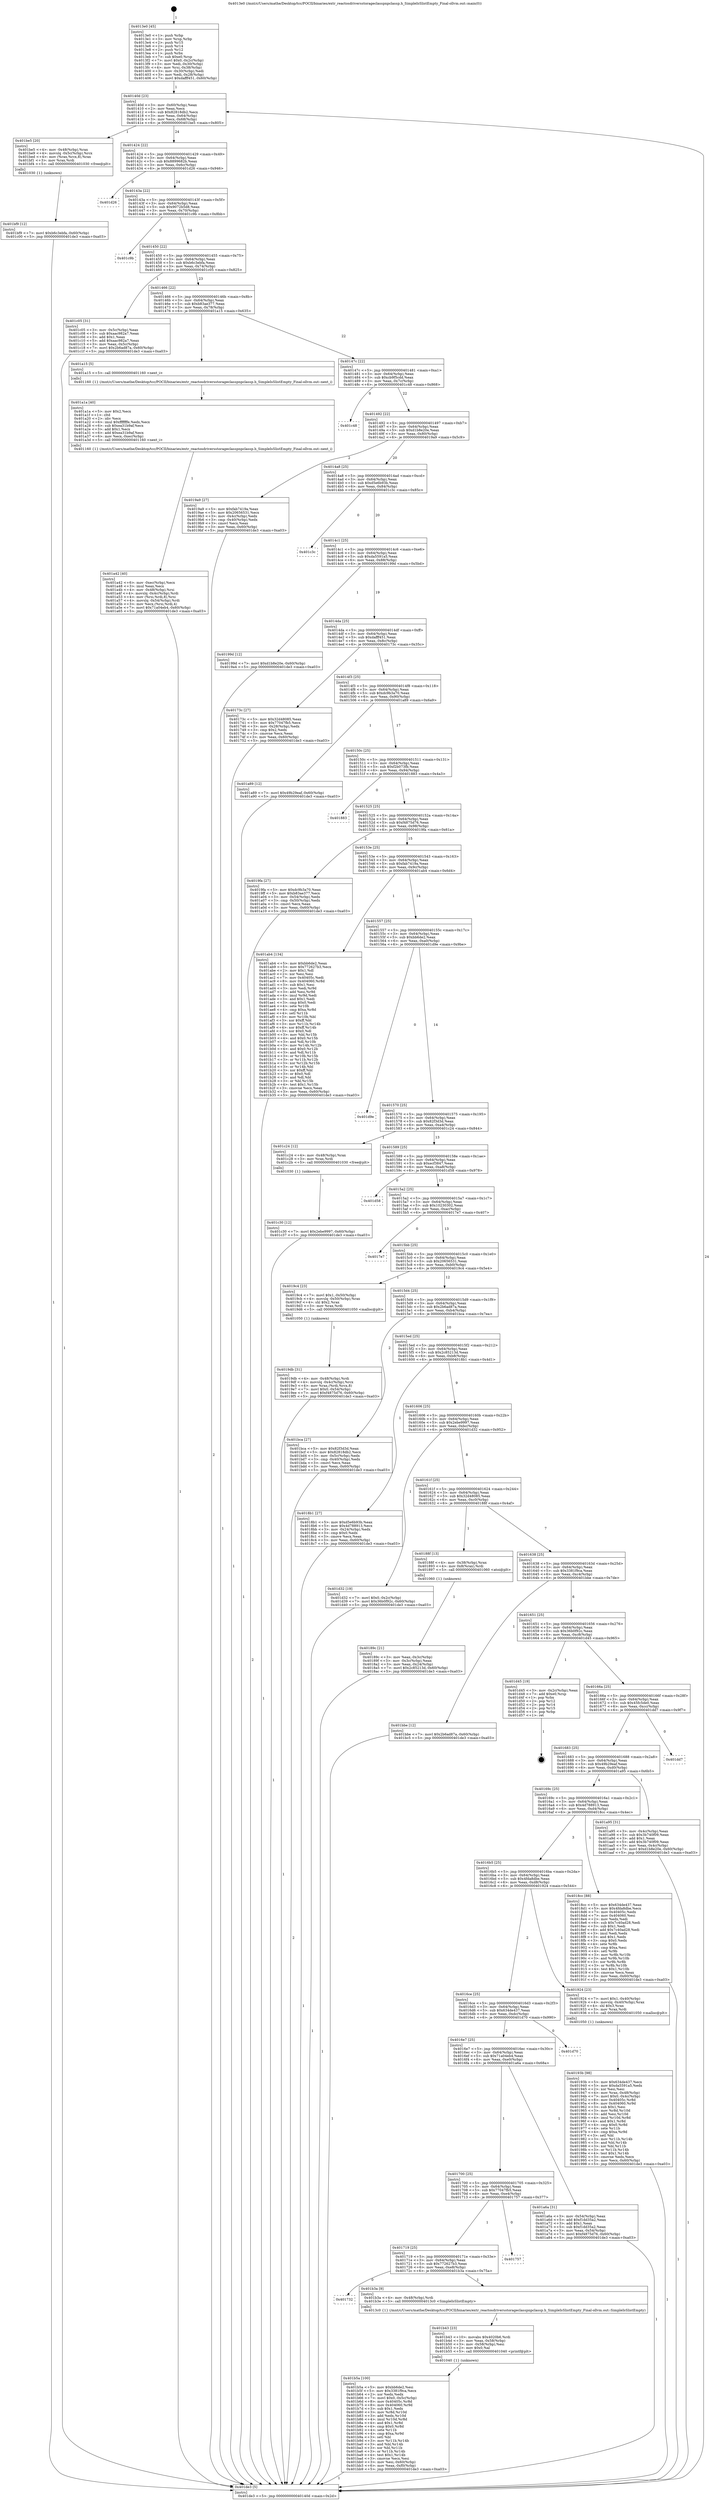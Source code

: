 digraph "0x4013e0" {
  label = "0x4013e0 (/mnt/c/Users/mathe/Desktop/tcc/POCII/binaries/extr_reactosdriversstorageclasspnpclassp.h_SimpleIsSlistEmpty_Final-ollvm.out::main(0))"
  labelloc = "t"
  node[shape=record]

  Entry [label="",width=0.3,height=0.3,shape=circle,fillcolor=black,style=filled]
  "0x40140d" [label="{
     0x40140d [23]\l
     | [instrs]\l
     &nbsp;&nbsp;0x40140d \<+3\>: mov -0x60(%rbp),%eax\l
     &nbsp;&nbsp;0x401410 \<+2\>: mov %eax,%ecx\l
     &nbsp;&nbsp;0x401412 \<+6\>: sub $0x82818db2,%ecx\l
     &nbsp;&nbsp;0x401418 \<+3\>: mov %eax,-0x64(%rbp)\l
     &nbsp;&nbsp;0x40141b \<+3\>: mov %ecx,-0x68(%rbp)\l
     &nbsp;&nbsp;0x40141e \<+6\>: je 0000000000401be5 \<main+0x805\>\l
  }"]
  "0x401be5" [label="{
     0x401be5 [20]\l
     | [instrs]\l
     &nbsp;&nbsp;0x401be5 \<+4\>: mov -0x48(%rbp),%rax\l
     &nbsp;&nbsp;0x401be9 \<+4\>: movslq -0x5c(%rbp),%rcx\l
     &nbsp;&nbsp;0x401bed \<+4\>: mov (%rax,%rcx,8),%rax\l
     &nbsp;&nbsp;0x401bf1 \<+3\>: mov %rax,%rdi\l
     &nbsp;&nbsp;0x401bf4 \<+5\>: call 0000000000401030 \<free@plt\>\l
     | [calls]\l
     &nbsp;&nbsp;0x401030 \{1\} (unknown)\l
  }"]
  "0x401424" [label="{
     0x401424 [22]\l
     | [instrs]\l
     &nbsp;&nbsp;0x401424 \<+5\>: jmp 0000000000401429 \<main+0x49\>\l
     &nbsp;&nbsp;0x401429 \<+3\>: mov -0x64(%rbp),%eax\l
     &nbsp;&nbsp;0x40142c \<+5\>: sub $0x8899682b,%eax\l
     &nbsp;&nbsp;0x401431 \<+3\>: mov %eax,-0x6c(%rbp)\l
     &nbsp;&nbsp;0x401434 \<+6\>: je 0000000000401d26 \<main+0x946\>\l
  }"]
  Exit [label="",width=0.3,height=0.3,shape=circle,fillcolor=black,style=filled,peripheries=2]
  "0x401d26" [label="{
     0x401d26\l
  }", style=dashed]
  "0x40143a" [label="{
     0x40143a [22]\l
     | [instrs]\l
     &nbsp;&nbsp;0x40143a \<+5\>: jmp 000000000040143f \<main+0x5f\>\l
     &nbsp;&nbsp;0x40143f \<+3\>: mov -0x64(%rbp),%eax\l
     &nbsp;&nbsp;0x401442 \<+5\>: sub $0x9072b5d8,%eax\l
     &nbsp;&nbsp;0x401447 \<+3\>: mov %eax,-0x70(%rbp)\l
     &nbsp;&nbsp;0x40144a \<+6\>: je 0000000000401c9b \<main+0x8bb\>\l
  }"]
  "0x401c30" [label="{
     0x401c30 [12]\l
     | [instrs]\l
     &nbsp;&nbsp;0x401c30 \<+7\>: movl $0x2ebe9997,-0x60(%rbp)\l
     &nbsp;&nbsp;0x401c37 \<+5\>: jmp 0000000000401de3 \<main+0xa03\>\l
  }"]
  "0x401c9b" [label="{
     0x401c9b\l
  }", style=dashed]
  "0x401450" [label="{
     0x401450 [22]\l
     | [instrs]\l
     &nbsp;&nbsp;0x401450 \<+5\>: jmp 0000000000401455 \<main+0x75\>\l
     &nbsp;&nbsp;0x401455 \<+3\>: mov -0x64(%rbp),%eax\l
     &nbsp;&nbsp;0x401458 \<+5\>: sub $0xb6c3ebfa,%eax\l
     &nbsp;&nbsp;0x40145d \<+3\>: mov %eax,-0x74(%rbp)\l
     &nbsp;&nbsp;0x401460 \<+6\>: je 0000000000401c05 \<main+0x825\>\l
  }"]
  "0x401bf9" [label="{
     0x401bf9 [12]\l
     | [instrs]\l
     &nbsp;&nbsp;0x401bf9 \<+7\>: movl $0xb6c3ebfa,-0x60(%rbp)\l
     &nbsp;&nbsp;0x401c00 \<+5\>: jmp 0000000000401de3 \<main+0xa03\>\l
  }"]
  "0x401c05" [label="{
     0x401c05 [31]\l
     | [instrs]\l
     &nbsp;&nbsp;0x401c05 \<+3\>: mov -0x5c(%rbp),%eax\l
     &nbsp;&nbsp;0x401c08 \<+5\>: sub $0xaac982a7,%eax\l
     &nbsp;&nbsp;0x401c0d \<+3\>: add $0x1,%eax\l
     &nbsp;&nbsp;0x401c10 \<+5\>: add $0xaac982a7,%eax\l
     &nbsp;&nbsp;0x401c15 \<+3\>: mov %eax,-0x5c(%rbp)\l
     &nbsp;&nbsp;0x401c18 \<+7\>: movl $0x2b6ad87a,-0x60(%rbp)\l
     &nbsp;&nbsp;0x401c1f \<+5\>: jmp 0000000000401de3 \<main+0xa03\>\l
  }"]
  "0x401466" [label="{
     0x401466 [22]\l
     | [instrs]\l
     &nbsp;&nbsp;0x401466 \<+5\>: jmp 000000000040146b \<main+0x8b\>\l
     &nbsp;&nbsp;0x40146b \<+3\>: mov -0x64(%rbp),%eax\l
     &nbsp;&nbsp;0x40146e \<+5\>: sub $0xb83ae377,%eax\l
     &nbsp;&nbsp;0x401473 \<+3\>: mov %eax,-0x78(%rbp)\l
     &nbsp;&nbsp;0x401476 \<+6\>: je 0000000000401a15 \<main+0x635\>\l
  }"]
  "0x401b5a" [label="{
     0x401b5a [100]\l
     | [instrs]\l
     &nbsp;&nbsp;0x401b5a \<+5\>: mov $0xbb6de2,%esi\l
     &nbsp;&nbsp;0x401b5f \<+5\>: mov $0x3381f9ca,%ecx\l
     &nbsp;&nbsp;0x401b64 \<+2\>: xor %edx,%edx\l
     &nbsp;&nbsp;0x401b66 \<+7\>: movl $0x0,-0x5c(%rbp)\l
     &nbsp;&nbsp;0x401b6d \<+8\>: mov 0x40405c,%r8d\l
     &nbsp;&nbsp;0x401b75 \<+8\>: mov 0x404060,%r9d\l
     &nbsp;&nbsp;0x401b7d \<+3\>: sub $0x1,%edx\l
     &nbsp;&nbsp;0x401b80 \<+3\>: mov %r8d,%r10d\l
     &nbsp;&nbsp;0x401b83 \<+3\>: add %edx,%r10d\l
     &nbsp;&nbsp;0x401b86 \<+4\>: imul %r10d,%r8d\l
     &nbsp;&nbsp;0x401b8a \<+4\>: and $0x1,%r8d\l
     &nbsp;&nbsp;0x401b8e \<+4\>: cmp $0x0,%r8d\l
     &nbsp;&nbsp;0x401b92 \<+4\>: sete %r11b\l
     &nbsp;&nbsp;0x401b96 \<+4\>: cmp $0xa,%r9d\l
     &nbsp;&nbsp;0x401b9a \<+3\>: setl %bl\l
     &nbsp;&nbsp;0x401b9d \<+3\>: mov %r11b,%r14b\l
     &nbsp;&nbsp;0x401ba0 \<+3\>: and %bl,%r14b\l
     &nbsp;&nbsp;0x401ba3 \<+3\>: xor %bl,%r11b\l
     &nbsp;&nbsp;0x401ba6 \<+3\>: or %r11b,%r14b\l
     &nbsp;&nbsp;0x401ba9 \<+4\>: test $0x1,%r14b\l
     &nbsp;&nbsp;0x401bad \<+3\>: cmovne %ecx,%esi\l
     &nbsp;&nbsp;0x401bb0 \<+3\>: mov %esi,-0x60(%rbp)\l
     &nbsp;&nbsp;0x401bb3 \<+6\>: mov %eax,-0xf0(%rbp)\l
     &nbsp;&nbsp;0x401bb9 \<+5\>: jmp 0000000000401de3 \<main+0xa03\>\l
  }"]
  "0x401a15" [label="{
     0x401a15 [5]\l
     | [instrs]\l
     &nbsp;&nbsp;0x401a15 \<+5\>: call 0000000000401160 \<next_i\>\l
     | [calls]\l
     &nbsp;&nbsp;0x401160 \{1\} (/mnt/c/Users/mathe/Desktop/tcc/POCII/binaries/extr_reactosdriversstorageclasspnpclassp.h_SimpleIsSlistEmpty_Final-ollvm.out::next_i)\l
  }"]
  "0x40147c" [label="{
     0x40147c [22]\l
     | [instrs]\l
     &nbsp;&nbsp;0x40147c \<+5\>: jmp 0000000000401481 \<main+0xa1\>\l
     &nbsp;&nbsp;0x401481 \<+3\>: mov -0x64(%rbp),%eax\l
     &nbsp;&nbsp;0x401484 \<+5\>: sub $0xcb9f5cdd,%eax\l
     &nbsp;&nbsp;0x401489 \<+3\>: mov %eax,-0x7c(%rbp)\l
     &nbsp;&nbsp;0x40148c \<+6\>: je 0000000000401c48 \<main+0x868\>\l
  }"]
  "0x401b43" [label="{
     0x401b43 [23]\l
     | [instrs]\l
     &nbsp;&nbsp;0x401b43 \<+10\>: movabs $0x4020b6,%rdi\l
     &nbsp;&nbsp;0x401b4d \<+3\>: mov %eax,-0x58(%rbp)\l
     &nbsp;&nbsp;0x401b50 \<+3\>: mov -0x58(%rbp),%esi\l
     &nbsp;&nbsp;0x401b53 \<+2\>: mov $0x0,%al\l
     &nbsp;&nbsp;0x401b55 \<+5\>: call 0000000000401040 \<printf@plt\>\l
     | [calls]\l
     &nbsp;&nbsp;0x401040 \{1\} (unknown)\l
  }"]
  "0x401c48" [label="{
     0x401c48\l
  }", style=dashed]
  "0x401492" [label="{
     0x401492 [22]\l
     | [instrs]\l
     &nbsp;&nbsp;0x401492 \<+5\>: jmp 0000000000401497 \<main+0xb7\>\l
     &nbsp;&nbsp;0x401497 \<+3\>: mov -0x64(%rbp),%eax\l
     &nbsp;&nbsp;0x40149a \<+5\>: sub $0xd1b8e20e,%eax\l
     &nbsp;&nbsp;0x40149f \<+3\>: mov %eax,-0x80(%rbp)\l
     &nbsp;&nbsp;0x4014a2 \<+6\>: je 00000000004019a9 \<main+0x5c9\>\l
  }"]
  "0x401732" [label="{
     0x401732\l
  }", style=dashed]
  "0x4019a9" [label="{
     0x4019a9 [27]\l
     | [instrs]\l
     &nbsp;&nbsp;0x4019a9 \<+5\>: mov $0xfab7419a,%eax\l
     &nbsp;&nbsp;0x4019ae \<+5\>: mov $0x20656531,%ecx\l
     &nbsp;&nbsp;0x4019b3 \<+3\>: mov -0x4c(%rbp),%edx\l
     &nbsp;&nbsp;0x4019b6 \<+3\>: cmp -0x40(%rbp),%edx\l
     &nbsp;&nbsp;0x4019b9 \<+3\>: cmovl %ecx,%eax\l
     &nbsp;&nbsp;0x4019bc \<+3\>: mov %eax,-0x60(%rbp)\l
     &nbsp;&nbsp;0x4019bf \<+5\>: jmp 0000000000401de3 \<main+0xa03\>\l
  }"]
  "0x4014a8" [label="{
     0x4014a8 [25]\l
     | [instrs]\l
     &nbsp;&nbsp;0x4014a8 \<+5\>: jmp 00000000004014ad \<main+0xcd\>\l
     &nbsp;&nbsp;0x4014ad \<+3\>: mov -0x64(%rbp),%eax\l
     &nbsp;&nbsp;0x4014b0 \<+5\>: sub $0xd5e6b93b,%eax\l
     &nbsp;&nbsp;0x4014b5 \<+6\>: mov %eax,-0x84(%rbp)\l
     &nbsp;&nbsp;0x4014bb \<+6\>: je 0000000000401c3c \<main+0x85c\>\l
  }"]
  "0x401b3a" [label="{
     0x401b3a [9]\l
     | [instrs]\l
     &nbsp;&nbsp;0x401b3a \<+4\>: mov -0x48(%rbp),%rdi\l
     &nbsp;&nbsp;0x401b3e \<+5\>: call 00000000004013c0 \<SimpleIsSlistEmpty\>\l
     | [calls]\l
     &nbsp;&nbsp;0x4013c0 \{1\} (/mnt/c/Users/mathe/Desktop/tcc/POCII/binaries/extr_reactosdriversstorageclasspnpclassp.h_SimpleIsSlistEmpty_Final-ollvm.out::SimpleIsSlistEmpty)\l
  }"]
  "0x401c3c" [label="{
     0x401c3c\l
  }", style=dashed]
  "0x4014c1" [label="{
     0x4014c1 [25]\l
     | [instrs]\l
     &nbsp;&nbsp;0x4014c1 \<+5\>: jmp 00000000004014c6 \<main+0xe6\>\l
     &nbsp;&nbsp;0x4014c6 \<+3\>: mov -0x64(%rbp),%eax\l
     &nbsp;&nbsp;0x4014c9 \<+5\>: sub $0xda5591a5,%eax\l
     &nbsp;&nbsp;0x4014ce \<+6\>: mov %eax,-0x88(%rbp)\l
     &nbsp;&nbsp;0x4014d4 \<+6\>: je 000000000040199d \<main+0x5bd\>\l
  }"]
  "0x401719" [label="{
     0x401719 [25]\l
     | [instrs]\l
     &nbsp;&nbsp;0x401719 \<+5\>: jmp 000000000040171e \<main+0x33e\>\l
     &nbsp;&nbsp;0x40171e \<+3\>: mov -0x64(%rbp),%eax\l
     &nbsp;&nbsp;0x401721 \<+5\>: sub $0x772627b3,%eax\l
     &nbsp;&nbsp;0x401726 \<+6\>: mov %eax,-0xe8(%rbp)\l
     &nbsp;&nbsp;0x40172c \<+6\>: je 0000000000401b3a \<main+0x75a\>\l
  }"]
  "0x40199d" [label="{
     0x40199d [12]\l
     | [instrs]\l
     &nbsp;&nbsp;0x40199d \<+7\>: movl $0xd1b8e20e,-0x60(%rbp)\l
     &nbsp;&nbsp;0x4019a4 \<+5\>: jmp 0000000000401de3 \<main+0xa03\>\l
  }"]
  "0x4014da" [label="{
     0x4014da [25]\l
     | [instrs]\l
     &nbsp;&nbsp;0x4014da \<+5\>: jmp 00000000004014df \<main+0xff\>\l
     &nbsp;&nbsp;0x4014df \<+3\>: mov -0x64(%rbp),%eax\l
     &nbsp;&nbsp;0x4014e2 \<+5\>: sub $0xdafff451,%eax\l
     &nbsp;&nbsp;0x4014e7 \<+6\>: mov %eax,-0x8c(%rbp)\l
     &nbsp;&nbsp;0x4014ed \<+6\>: je 000000000040173c \<main+0x35c\>\l
  }"]
  "0x401757" [label="{
     0x401757\l
  }", style=dashed]
  "0x40173c" [label="{
     0x40173c [27]\l
     | [instrs]\l
     &nbsp;&nbsp;0x40173c \<+5\>: mov $0x32d48085,%eax\l
     &nbsp;&nbsp;0x401741 \<+5\>: mov $0x77047fb5,%ecx\l
     &nbsp;&nbsp;0x401746 \<+3\>: mov -0x28(%rbp),%edx\l
     &nbsp;&nbsp;0x401749 \<+3\>: cmp $0x2,%edx\l
     &nbsp;&nbsp;0x40174c \<+3\>: cmovne %ecx,%eax\l
     &nbsp;&nbsp;0x40174f \<+3\>: mov %eax,-0x60(%rbp)\l
     &nbsp;&nbsp;0x401752 \<+5\>: jmp 0000000000401de3 \<main+0xa03\>\l
  }"]
  "0x4014f3" [label="{
     0x4014f3 [25]\l
     | [instrs]\l
     &nbsp;&nbsp;0x4014f3 \<+5\>: jmp 00000000004014f8 \<main+0x118\>\l
     &nbsp;&nbsp;0x4014f8 \<+3\>: mov -0x64(%rbp),%eax\l
     &nbsp;&nbsp;0x4014fb \<+5\>: sub $0xdc9b3a70,%eax\l
     &nbsp;&nbsp;0x401500 \<+6\>: mov %eax,-0x90(%rbp)\l
     &nbsp;&nbsp;0x401506 \<+6\>: je 0000000000401a89 \<main+0x6a9\>\l
  }"]
  "0x401de3" [label="{
     0x401de3 [5]\l
     | [instrs]\l
     &nbsp;&nbsp;0x401de3 \<+5\>: jmp 000000000040140d \<main+0x2d\>\l
  }"]
  "0x4013e0" [label="{
     0x4013e0 [45]\l
     | [instrs]\l
     &nbsp;&nbsp;0x4013e0 \<+1\>: push %rbp\l
     &nbsp;&nbsp;0x4013e1 \<+3\>: mov %rsp,%rbp\l
     &nbsp;&nbsp;0x4013e4 \<+2\>: push %r15\l
     &nbsp;&nbsp;0x4013e6 \<+2\>: push %r14\l
     &nbsp;&nbsp;0x4013e8 \<+2\>: push %r12\l
     &nbsp;&nbsp;0x4013ea \<+1\>: push %rbx\l
     &nbsp;&nbsp;0x4013eb \<+7\>: sub $0xe0,%rsp\l
     &nbsp;&nbsp;0x4013f2 \<+7\>: movl $0x0,-0x2c(%rbp)\l
     &nbsp;&nbsp;0x4013f9 \<+3\>: mov %edi,-0x30(%rbp)\l
     &nbsp;&nbsp;0x4013fc \<+4\>: mov %rsi,-0x38(%rbp)\l
     &nbsp;&nbsp;0x401400 \<+3\>: mov -0x30(%rbp),%edi\l
     &nbsp;&nbsp;0x401403 \<+3\>: mov %edi,-0x28(%rbp)\l
     &nbsp;&nbsp;0x401406 \<+7\>: movl $0xdafff451,-0x60(%rbp)\l
  }"]
  "0x401700" [label="{
     0x401700 [25]\l
     | [instrs]\l
     &nbsp;&nbsp;0x401700 \<+5\>: jmp 0000000000401705 \<main+0x325\>\l
     &nbsp;&nbsp;0x401705 \<+3\>: mov -0x64(%rbp),%eax\l
     &nbsp;&nbsp;0x401708 \<+5\>: sub $0x77047fb5,%eax\l
     &nbsp;&nbsp;0x40170d \<+6\>: mov %eax,-0xe4(%rbp)\l
     &nbsp;&nbsp;0x401713 \<+6\>: je 0000000000401757 \<main+0x377\>\l
  }"]
  "0x401a89" [label="{
     0x401a89 [12]\l
     | [instrs]\l
     &nbsp;&nbsp;0x401a89 \<+7\>: movl $0x49b29eaf,-0x60(%rbp)\l
     &nbsp;&nbsp;0x401a90 \<+5\>: jmp 0000000000401de3 \<main+0xa03\>\l
  }"]
  "0x40150c" [label="{
     0x40150c [25]\l
     | [instrs]\l
     &nbsp;&nbsp;0x40150c \<+5\>: jmp 0000000000401511 \<main+0x131\>\l
     &nbsp;&nbsp;0x401511 \<+3\>: mov -0x64(%rbp),%eax\l
     &nbsp;&nbsp;0x401514 \<+5\>: sub $0xf2b073fb,%eax\l
     &nbsp;&nbsp;0x401519 \<+6\>: mov %eax,-0x94(%rbp)\l
     &nbsp;&nbsp;0x40151f \<+6\>: je 0000000000401883 \<main+0x4a3\>\l
  }"]
  "0x401a6a" [label="{
     0x401a6a [31]\l
     | [instrs]\l
     &nbsp;&nbsp;0x401a6a \<+3\>: mov -0x54(%rbp),%eax\l
     &nbsp;&nbsp;0x401a6d \<+5\>: add $0xf1dd35a2,%eax\l
     &nbsp;&nbsp;0x401a72 \<+3\>: add $0x1,%eax\l
     &nbsp;&nbsp;0x401a75 \<+5\>: sub $0xf1dd35a2,%eax\l
     &nbsp;&nbsp;0x401a7a \<+3\>: mov %eax,-0x54(%rbp)\l
     &nbsp;&nbsp;0x401a7d \<+7\>: movl $0xf4875d76,-0x60(%rbp)\l
     &nbsp;&nbsp;0x401a84 \<+5\>: jmp 0000000000401de3 \<main+0xa03\>\l
  }"]
  "0x401883" [label="{
     0x401883\l
  }", style=dashed]
  "0x401525" [label="{
     0x401525 [25]\l
     | [instrs]\l
     &nbsp;&nbsp;0x401525 \<+5\>: jmp 000000000040152a \<main+0x14a\>\l
     &nbsp;&nbsp;0x40152a \<+3\>: mov -0x64(%rbp),%eax\l
     &nbsp;&nbsp;0x40152d \<+5\>: sub $0xf4875d76,%eax\l
     &nbsp;&nbsp;0x401532 \<+6\>: mov %eax,-0x98(%rbp)\l
     &nbsp;&nbsp;0x401538 \<+6\>: je 00000000004019fa \<main+0x61a\>\l
  }"]
  "0x4016e7" [label="{
     0x4016e7 [25]\l
     | [instrs]\l
     &nbsp;&nbsp;0x4016e7 \<+5\>: jmp 00000000004016ec \<main+0x30c\>\l
     &nbsp;&nbsp;0x4016ec \<+3\>: mov -0x64(%rbp),%eax\l
     &nbsp;&nbsp;0x4016ef \<+5\>: sub $0x71a04eb4,%eax\l
     &nbsp;&nbsp;0x4016f4 \<+6\>: mov %eax,-0xe0(%rbp)\l
     &nbsp;&nbsp;0x4016fa \<+6\>: je 0000000000401a6a \<main+0x68a\>\l
  }"]
  "0x4019fa" [label="{
     0x4019fa [27]\l
     | [instrs]\l
     &nbsp;&nbsp;0x4019fa \<+5\>: mov $0xdc9b3a70,%eax\l
     &nbsp;&nbsp;0x4019ff \<+5\>: mov $0xb83ae377,%ecx\l
     &nbsp;&nbsp;0x401a04 \<+3\>: mov -0x54(%rbp),%edx\l
     &nbsp;&nbsp;0x401a07 \<+3\>: cmp -0x50(%rbp),%edx\l
     &nbsp;&nbsp;0x401a0a \<+3\>: cmovl %ecx,%eax\l
     &nbsp;&nbsp;0x401a0d \<+3\>: mov %eax,-0x60(%rbp)\l
     &nbsp;&nbsp;0x401a10 \<+5\>: jmp 0000000000401de3 \<main+0xa03\>\l
  }"]
  "0x40153e" [label="{
     0x40153e [25]\l
     | [instrs]\l
     &nbsp;&nbsp;0x40153e \<+5\>: jmp 0000000000401543 \<main+0x163\>\l
     &nbsp;&nbsp;0x401543 \<+3\>: mov -0x64(%rbp),%eax\l
     &nbsp;&nbsp;0x401546 \<+5\>: sub $0xfab7419a,%eax\l
     &nbsp;&nbsp;0x40154b \<+6\>: mov %eax,-0x9c(%rbp)\l
     &nbsp;&nbsp;0x401551 \<+6\>: je 0000000000401ab4 \<main+0x6d4\>\l
  }"]
  "0x401d70" [label="{
     0x401d70\l
  }", style=dashed]
  "0x401ab4" [label="{
     0x401ab4 [134]\l
     | [instrs]\l
     &nbsp;&nbsp;0x401ab4 \<+5\>: mov $0xbb6de2,%eax\l
     &nbsp;&nbsp;0x401ab9 \<+5\>: mov $0x772627b3,%ecx\l
     &nbsp;&nbsp;0x401abe \<+2\>: mov $0x1,%dl\l
     &nbsp;&nbsp;0x401ac0 \<+2\>: xor %esi,%esi\l
     &nbsp;&nbsp;0x401ac2 \<+7\>: mov 0x40405c,%edi\l
     &nbsp;&nbsp;0x401ac9 \<+8\>: mov 0x404060,%r8d\l
     &nbsp;&nbsp;0x401ad1 \<+3\>: sub $0x1,%esi\l
     &nbsp;&nbsp;0x401ad4 \<+3\>: mov %edi,%r9d\l
     &nbsp;&nbsp;0x401ad7 \<+3\>: add %esi,%r9d\l
     &nbsp;&nbsp;0x401ada \<+4\>: imul %r9d,%edi\l
     &nbsp;&nbsp;0x401ade \<+3\>: and $0x1,%edi\l
     &nbsp;&nbsp;0x401ae1 \<+3\>: cmp $0x0,%edi\l
     &nbsp;&nbsp;0x401ae4 \<+4\>: sete %r10b\l
     &nbsp;&nbsp;0x401ae8 \<+4\>: cmp $0xa,%r8d\l
     &nbsp;&nbsp;0x401aec \<+4\>: setl %r11b\l
     &nbsp;&nbsp;0x401af0 \<+3\>: mov %r10b,%bl\l
     &nbsp;&nbsp;0x401af3 \<+3\>: xor $0xff,%bl\l
     &nbsp;&nbsp;0x401af6 \<+3\>: mov %r11b,%r14b\l
     &nbsp;&nbsp;0x401af9 \<+4\>: xor $0xff,%r14b\l
     &nbsp;&nbsp;0x401afd \<+3\>: xor $0x0,%dl\l
     &nbsp;&nbsp;0x401b00 \<+3\>: mov %bl,%r15b\l
     &nbsp;&nbsp;0x401b03 \<+4\>: and $0x0,%r15b\l
     &nbsp;&nbsp;0x401b07 \<+3\>: and %dl,%r10b\l
     &nbsp;&nbsp;0x401b0a \<+3\>: mov %r14b,%r12b\l
     &nbsp;&nbsp;0x401b0d \<+4\>: and $0x0,%r12b\l
     &nbsp;&nbsp;0x401b11 \<+3\>: and %dl,%r11b\l
     &nbsp;&nbsp;0x401b14 \<+3\>: or %r10b,%r15b\l
     &nbsp;&nbsp;0x401b17 \<+3\>: or %r11b,%r12b\l
     &nbsp;&nbsp;0x401b1a \<+3\>: xor %r12b,%r15b\l
     &nbsp;&nbsp;0x401b1d \<+3\>: or %r14b,%bl\l
     &nbsp;&nbsp;0x401b20 \<+3\>: xor $0xff,%bl\l
     &nbsp;&nbsp;0x401b23 \<+3\>: or $0x0,%dl\l
     &nbsp;&nbsp;0x401b26 \<+2\>: and %dl,%bl\l
     &nbsp;&nbsp;0x401b28 \<+3\>: or %bl,%r15b\l
     &nbsp;&nbsp;0x401b2b \<+4\>: test $0x1,%r15b\l
     &nbsp;&nbsp;0x401b2f \<+3\>: cmovne %ecx,%eax\l
     &nbsp;&nbsp;0x401b32 \<+3\>: mov %eax,-0x60(%rbp)\l
     &nbsp;&nbsp;0x401b35 \<+5\>: jmp 0000000000401de3 \<main+0xa03\>\l
  }"]
  "0x401557" [label="{
     0x401557 [25]\l
     | [instrs]\l
     &nbsp;&nbsp;0x401557 \<+5\>: jmp 000000000040155c \<main+0x17c\>\l
     &nbsp;&nbsp;0x40155c \<+3\>: mov -0x64(%rbp),%eax\l
     &nbsp;&nbsp;0x40155f \<+5\>: sub $0xbb6de2,%eax\l
     &nbsp;&nbsp;0x401564 \<+6\>: mov %eax,-0xa0(%rbp)\l
     &nbsp;&nbsp;0x40156a \<+6\>: je 0000000000401d9e \<main+0x9be\>\l
  }"]
  "0x401a42" [label="{
     0x401a42 [40]\l
     | [instrs]\l
     &nbsp;&nbsp;0x401a42 \<+6\>: mov -0xec(%rbp),%ecx\l
     &nbsp;&nbsp;0x401a48 \<+3\>: imul %eax,%ecx\l
     &nbsp;&nbsp;0x401a4b \<+4\>: mov -0x48(%rbp),%rsi\l
     &nbsp;&nbsp;0x401a4f \<+4\>: movslq -0x4c(%rbp),%rdi\l
     &nbsp;&nbsp;0x401a53 \<+4\>: mov (%rsi,%rdi,8),%rsi\l
     &nbsp;&nbsp;0x401a57 \<+4\>: movslq -0x54(%rbp),%rdi\l
     &nbsp;&nbsp;0x401a5b \<+3\>: mov %ecx,(%rsi,%rdi,4)\l
     &nbsp;&nbsp;0x401a5e \<+7\>: movl $0x71a04eb4,-0x60(%rbp)\l
     &nbsp;&nbsp;0x401a65 \<+5\>: jmp 0000000000401de3 \<main+0xa03\>\l
  }"]
  "0x401d9e" [label="{
     0x401d9e\l
  }", style=dashed]
  "0x401570" [label="{
     0x401570 [25]\l
     | [instrs]\l
     &nbsp;&nbsp;0x401570 \<+5\>: jmp 0000000000401575 \<main+0x195\>\l
     &nbsp;&nbsp;0x401575 \<+3\>: mov -0x64(%rbp),%eax\l
     &nbsp;&nbsp;0x401578 \<+5\>: sub $0x82f3d3d,%eax\l
     &nbsp;&nbsp;0x40157d \<+6\>: mov %eax,-0xa4(%rbp)\l
     &nbsp;&nbsp;0x401583 \<+6\>: je 0000000000401c24 \<main+0x844\>\l
  }"]
  "0x401a1a" [label="{
     0x401a1a [40]\l
     | [instrs]\l
     &nbsp;&nbsp;0x401a1a \<+5\>: mov $0x2,%ecx\l
     &nbsp;&nbsp;0x401a1f \<+1\>: cltd\l
     &nbsp;&nbsp;0x401a20 \<+2\>: idiv %ecx\l
     &nbsp;&nbsp;0x401a22 \<+6\>: imul $0xfffffffe,%edx,%ecx\l
     &nbsp;&nbsp;0x401a28 \<+6\>: sub $0xea31b9af,%ecx\l
     &nbsp;&nbsp;0x401a2e \<+3\>: add $0x1,%ecx\l
     &nbsp;&nbsp;0x401a31 \<+6\>: add $0xea31b9af,%ecx\l
     &nbsp;&nbsp;0x401a37 \<+6\>: mov %ecx,-0xec(%rbp)\l
     &nbsp;&nbsp;0x401a3d \<+5\>: call 0000000000401160 \<next_i\>\l
     | [calls]\l
     &nbsp;&nbsp;0x401160 \{1\} (/mnt/c/Users/mathe/Desktop/tcc/POCII/binaries/extr_reactosdriversstorageclasspnpclassp.h_SimpleIsSlistEmpty_Final-ollvm.out::next_i)\l
  }"]
  "0x401c24" [label="{
     0x401c24 [12]\l
     | [instrs]\l
     &nbsp;&nbsp;0x401c24 \<+4\>: mov -0x48(%rbp),%rax\l
     &nbsp;&nbsp;0x401c28 \<+3\>: mov %rax,%rdi\l
     &nbsp;&nbsp;0x401c2b \<+5\>: call 0000000000401030 \<free@plt\>\l
     | [calls]\l
     &nbsp;&nbsp;0x401030 \{1\} (unknown)\l
  }"]
  "0x401589" [label="{
     0x401589 [25]\l
     | [instrs]\l
     &nbsp;&nbsp;0x401589 \<+5\>: jmp 000000000040158e \<main+0x1ae\>\l
     &nbsp;&nbsp;0x40158e \<+3\>: mov -0x64(%rbp),%eax\l
     &nbsp;&nbsp;0x401591 \<+5\>: sub $0xecf3847,%eax\l
     &nbsp;&nbsp;0x401596 \<+6\>: mov %eax,-0xa8(%rbp)\l
     &nbsp;&nbsp;0x40159c \<+6\>: je 0000000000401d58 \<main+0x978\>\l
  }"]
  "0x4019db" [label="{
     0x4019db [31]\l
     | [instrs]\l
     &nbsp;&nbsp;0x4019db \<+4\>: mov -0x48(%rbp),%rdi\l
     &nbsp;&nbsp;0x4019df \<+4\>: movslq -0x4c(%rbp),%rcx\l
     &nbsp;&nbsp;0x4019e3 \<+4\>: mov %rax,(%rdi,%rcx,8)\l
     &nbsp;&nbsp;0x4019e7 \<+7\>: movl $0x0,-0x54(%rbp)\l
     &nbsp;&nbsp;0x4019ee \<+7\>: movl $0xf4875d76,-0x60(%rbp)\l
     &nbsp;&nbsp;0x4019f5 \<+5\>: jmp 0000000000401de3 \<main+0xa03\>\l
  }"]
  "0x401d58" [label="{
     0x401d58\l
  }", style=dashed]
  "0x4015a2" [label="{
     0x4015a2 [25]\l
     | [instrs]\l
     &nbsp;&nbsp;0x4015a2 \<+5\>: jmp 00000000004015a7 \<main+0x1c7\>\l
     &nbsp;&nbsp;0x4015a7 \<+3\>: mov -0x64(%rbp),%eax\l
     &nbsp;&nbsp;0x4015aa \<+5\>: sub $0x10230302,%eax\l
     &nbsp;&nbsp;0x4015af \<+6\>: mov %eax,-0xac(%rbp)\l
     &nbsp;&nbsp;0x4015b5 \<+6\>: je 00000000004017e7 \<main+0x407\>\l
  }"]
  "0x40193b" [label="{
     0x40193b [98]\l
     | [instrs]\l
     &nbsp;&nbsp;0x40193b \<+5\>: mov $0x634de437,%ecx\l
     &nbsp;&nbsp;0x401940 \<+5\>: mov $0xda5591a5,%edx\l
     &nbsp;&nbsp;0x401945 \<+2\>: xor %esi,%esi\l
     &nbsp;&nbsp;0x401947 \<+4\>: mov %rax,-0x48(%rbp)\l
     &nbsp;&nbsp;0x40194b \<+7\>: movl $0x0,-0x4c(%rbp)\l
     &nbsp;&nbsp;0x401952 \<+8\>: mov 0x40405c,%r8d\l
     &nbsp;&nbsp;0x40195a \<+8\>: mov 0x404060,%r9d\l
     &nbsp;&nbsp;0x401962 \<+3\>: sub $0x1,%esi\l
     &nbsp;&nbsp;0x401965 \<+3\>: mov %r8d,%r10d\l
     &nbsp;&nbsp;0x401968 \<+3\>: add %esi,%r10d\l
     &nbsp;&nbsp;0x40196b \<+4\>: imul %r10d,%r8d\l
     &nbsp;&nbsp;0x40196f \<+4\>: and $0x1,%r8d\l
     &nbsp;&nbsp;0x401973 \<+4\>: cmp $0x0,%r8d\l
     &nbsp;&nbsp;0x401977 \<+4\>: sete %r11b\l
     &nbsp;&nbsp;0x40197b \<+4\>: cmp $0xa,%r9d\l
     &nbsp;&nbsp;0x40197f \<+3\>: setl %bl\l
     &nbsp;&nbsp;0x401982 \<+3\>: mov %r11b,%r14b\l
     &nbsp;&nbsp;0x401985 \<+3\>: and %bl,%r14b\l
     &nbsp;&nbsp;0x401988 \<+3\>: xor %bl,%r11b\l
     &nbsp;&nbsp;0x40198b \<+3\>: or %r11b,%r14b\l
     &nbsp;&nbsp;0x40198e \<+4\>: test $0x1,%r14b\l
     &nbsp;&nbsp;0x401992 \<+3\>: cmovne %edx,%ecx\l
     &nbsp;&nbsp;0x401995 \<+3\>: mov %ecx,-0x60(%rbp)\l
     &nbsp;&nbsp;0x401998 \<+5\>: jmp 0000000000401de3 \<main+0xa03\>\l
  }"]
  "0x4017e7" [label="{
     0x4017e7\l
  }", style=dashed]
  "0x4015bb" [label="{
     0x4015bb [25]\l
     | [instrs]\l
     &nbsp;&nbsp;0x4015bb \<+5\>: jmp 00000000004015c0 \<main+0x1e0\>\l
     &nbsp;&nbsp;0x4015c0 \<+3\>: mov -0x64(%rbp),%eax\l
     &nbsp;&nbsp;0x4015c3 \<+5\>: sub $0x20656531,%eax\l
     &nbsp;&nbsp;0x4015c8 \<+6\>: mov %eax,-0xb0(%rbp)\l
     &nbsp;&nbsp;0x4015ce \<+6\>: je 00000000004019c4 \<main+0x5e4\>\l
  }"]
  "0x4016ce" [label="{
     0x4016ce [25]\l
     | [instrs]\l
     &nbsp;&nbsp;0x4016ce \<+5\>: jmp 00000000004016d3 \<main+0x2f3\>\l
     &nbsp;&nbsp;0x4016d3 \<+3\>: mov -0x64(%rbp),%eax\l
     &nbsp;&nbsp;0x4016d6 \<+5\>: sub $0x634de437,%eax\l
     &nbsp;&nbsp;0x4016db \<+6\>: mov %eax,-0xdc(%rbp)\l
     &nbsp;&nbsp;0x4016e1 \<+6\>: je 0000000000401d70 \<main+0x990\>\l
  }"]
  "0x4019c4" [label="{
     0x4019c4 [23]\l
     | [instrs]\l
     &nbsp;&nbsp;0x4019c4 \<+7\>: movl $0x1,-0x50(%rbp)\l
     &nbsp;&nbsp;0x4019cb \<+4\>: movslq -0x50(%rbp),%rax\l
     &nbsp;&nbsp;0x4019cf \<+4\>: shl $0x2,%rax\l
     &nbsp;&nbsp;0x4019d3 \<+3\>: mov %rax,%rdi\l
     &nbsp;&nbsp;0x4019d6 \<+5\>: call 0000000000401050 \<malloc@plt\>\l
     | [calls]\l
     &nbsp;&nbsp;0x401050 \{1\} (unknown)\l
  }"]
  "0x4015d4" [label="{
     0x4015d4 [25]\l
     | [instrs]\l
     &nbsp;&nbsp;0x4015d4 \<+5\>: jmp 00000000004015d9 \<main+0x1f9\>\l
     &nbsp;&nbsp;0x4015d9 \<+3\>: mov -0x64(%rbp),%eax\l
     &nbsp;&nbsp;0x4015dc \<+5\>: sub $0x2b6ad87a,%eax\l
     &nbsp;&nbsp;0x4015e1 \<+6\>: mov %eax,-0xb4(%rbp)\l
     &nbsp;&nbsp;0x4015e7 \<+6\>: je 0000000000401bca \<main+0x7ea\>\l
  }"]
  "0x401924" [label="{
     0x401924 [23]\l
     | [instrs]\l
     &nbsp;&nbsp;0x401924 \<+7\>: movl $0x1,-0x40(%rbp)\l
     &nbsp;&nbsp;0x40192b \<+4\>: movslq -0x40(%rbp),%rax\l
     &nbsp;&nbsp;0x40192f \<+4\>: shl $0x3,%rax\l
     &nbsp;&nbsp;0x401933 \<+3\>: mov %rax,%rdi\l
     &nbsp;&nbsp;0x401936 \<+5\>: call 0000000000401050 \<malloc@plt\>\l
     | [calls]\l
     &nbsp;&nbsp;0x401050 \{1\} (unknown)\l
  }"]
  "0x401bca" [label="{
     0x401bca [27]\l
     | [instrs]\l
     &nbsp;&nbsp;0x401bca \<+5\>: mov $0x82f3d3d,%eax\l
     &nbsp;&nbsp;0x401bcf \<+5\>: mov $0x82818db2,%ecx\l
     &nbsp;&nbsp;0x401bd4 \<+3\>: mov -0x5c(%rbp),%edx\l
     &nbsp;&nbsp;0x401bd7 \<+3\>: cmp -0x40(%rbp),%edx\l
     &nbsp;&nbsp;0x401bda \<+3\>: cmovl %ecx,%eax\l
     &nbsp;&nbsp;0x401bdd \<+3\>: mov %eax,-0x60(%rbp)\l
     &nbsp;&nbsp;0x401be0 \<+5\>: jmp 0000000000401de3 \<main+0xa03\>\l
  }"]
  "0x4015ed" [label="{
     0x4015ed [25]\l
     | [instrs]\l
     &nbsp;&nbsp;0x4015ed \<+5\>: jmp 00000000004015f2 \<main+0x212\>\l
     &nbsp;&nbsp;0x4015f2 \<+3\>: mov -0x64(%rbp),%eax\l
     &nbsp;&nbsp;0x4015f5 \<+5\>: sub $0x2c85213d,%eax\l
     &nbsp;&nbsp;0x4015fa \<+6\>: mov %eax,-0xb8(%rbp)\l
     &nbsp;&nbsp;0x401600 \<+6\>: je 00000000004018b1 \<main+0x4d1\>\l
  }"]
  "0x4016b5" [label="{
     0x4016b5 [25]\l
     | [instrs]\l
     &nbsp;&nbsp;0x4016b5 \<+5\>: jmp 00000000004016ba \<main+0x2da\>\l
     &nbsp;&nbsp;0x4016ba \<+3\>: mov -0x64(%rbp),%eax\l
     &nbsp;&nbsp;0x4016bd \<+5\>: sub $0x4fda8dbe,%eax\l
     &nbsp;&nbsp;0x4016c2 \<+6\>: mov %eax,-0xd8(%rbp)\l
     &nbsp;&nbsp;0x4016c8 \<+6\>: je 0000000000401924 \<main+0x544\>\l
  }"]
  "0x4018b1" [label="{
     0x4018b1 [27]\l
     | [instrs]\l
     &nbsp;&nbsp;0x4018b1 \<+5\>: mov $0xd5e6b93b,%eax\l
     &nbsp;&nbsp;0x4018b6 \<+5\>: mov $0x4d788913,%ecx\l
     &nbsp;&nbsp;0x4018bb \<+3\>: mov -0x24(%rbp),%edx\l
     &nbsp;&nbsp;0x4018be \<+3\>: cmp $0x0,%edx\l
     &nbsp;&nbsp;0x4018c1 \<+3\>: cmove %ecx,%eax\l
     &nbsp;&nbsp;0x4018c4 \<+3\>: mov %eax,-0x60(%rbp)\l
     &nbsp;&nbsp;0x4018c7 \<+5\>: jmp 0000000000401de3 \<main+0xa03\>\l
  }"]
  "0x401606" [label="{
     0x401606 [25]\l
     | [instrs]\l
     &nbsp;&nbsp;0x401606 \<+5\>: jmp 000000000040160b \<main+0x22b\>\l
     &nbsp;&nbsp;0x40160b \<+3\>: mov -0x64(%rbp),%eax\l
     &nbsp;&nbsp;0x40160e \<+5\>: sub $0x2ebe9997,%eax\l
     &nbsp;&nbsp;0x401613 \<+6\>: mov %eax,-0xbc(%rbp)\l
     &nbsp;&nbsp;0x401619 \<+6\>: je 0000000000401d32 \<main+0x952\>\l
  }"]
  "0x4018cc" [label="{
     0x4018cc [88]\l
     | [instrs]\l
     &nbsp;&nbsp;0x4018cc \<+5\>: mov $0x634de437,%eax\l
     &nbsp;&nbsp;0x4018d1 \<+5\>: mov $0x4fda8dbe,%ecx\l
     &nbsp;&nbsp;0x4018d6 \<+7\>: mov 0x40405c,%edx\l
     &nbsp;&nbsp;0x4018dd \<+7\>: mov 0x404060,%esi\l
     &nbsp;&nbsp;0x4018e4 \<+2\>: mov %edx,%edi\l
     &nbsp;&nbsp;0x4018e6 \<+6\>: sub $0x7c40ad28,%edi\l
     &nbsp;&nbsp;0x4018ec \<+3\>: sub $0x1,%edi\l
     &nbsp;&nbsp;0x4018ef \<+6\>: add $0x7c40ad28,%edi\l
     &nbsp;&nbsp;0x4018f5 \<+3\>: imul %edi,%edx\l
     &nbsp;&nbsp;0x4018f8 \<+3\>: and $0x1,%edx\l
     &nbsp;&nbsp;0x4018fb \<+3\>: cmp $0x0,%edx\l
     &nbsp;&nbsp;0x4018fe \<+4\>: sete %r8b\l
     &nbsp;&nbsp;0x401902 \<+3\>: cmp $0xa,%esi\l
     &nbsp;&nbsp;0x401905 \<+4\>: setl %r9b\l
     &nbsp;&nbsp;0x401909 \<+3\>: mov %r8b,%r10b\l
     &nbsp;&nbsp;0x40190c \<+3\>: and %r9b,%r10b\l
     &nbsp;&nbsp;0x40190f \<+3\>: xor %r9b,%r8b\l
     &nbsp;&nbsp;0x401912 \<+3\>: or %r8b,%r10b\l
     &nbsp;&nbsp;0x401915 \<+4\>: test $0x1,%r10b\l
     &nbsp;&nbsp;0x401919 \<+3\>: cmovne %ecx,%eax\l
     &nbsp;&nbsp;0x40191c \<+3\>: mov %eax,-0x60(%rbp)\l
     &nbsp;&nbsp;0x40191f \<+5\>: jmp 0000000000401de3 \<main+0xa03\>\l
  }"]
  "0x401d32" [label="{
     0x401d32 [19]\l
     | [instrs]\l
     &nbsp;&nbsp;0x401d32 \<+7\>: movl $0x0,-0x2c(%rbp)\l
     &nbsp;&nbsp;0x401d39 \<+7\>: movl $0x36b0f92c,-0x60(%rbp)\l
     &nbsp;&nbsp;0x401d40 \<+5\>: jmp 0000000000401de3 \<main+0xa03\>\l
  }"]
  "0x40161f" [label="{
     0x40161f [25]\l
     | [instrs]\l
     &nbsp;&nbsp;0x40161f \<+5\>: jmp 0000000000401624 \<main+0x244\>\l
     &nbsp;&nbsp;0x401624 \<+3\>: mov -0x64(%rbp),%eax\l
     &nbsp;&nbsp;0x401627 \<+5\>: sub $0x32d48085,%eax\l
     &nbsp;&nbsp;0x40162c \<+6\>: mov %eax,-0xc0(%rbp)\l
     &nbsp;&nbsp;0x401632 \<+6\>: je 000000000040188f \<main+0x4af\>\l
  }"]
  "0x40169c" [label="{
     0x40169c [25]\l
     | [instrs]\l
     &nbsp;&nbsp;0x40169c \<+5\>: jmp 00000000004016a1 \<main+0x2c1\>\l
     &nbsp;&nbsp;0x4016a1 \<+3\>: mov -0x64(%rbp),%eax\l
     &nbsp;&nbsp;0x4016a4 \<+5\>: sub $0x4d788913,%eax\l
     &nbsp;&nbsp;0x4016a9 \<+6\>: mov %eax,-0xd4(%rbp)\l
     &nbsp;&nbsp;0x4016af \<+6\>: je 00000000004018cc \<main+0x4ec\>\l
  }"]
  "0x40188f" [label="{
     0x40188f [13]\l
     | [instrs]\l
     &nbsp;&nbsp;0x40188f \<+4\>: mov -0x38(%rbp),%rax\l
     &nbsp;&nbsp;0x401893 \<+4\>: mov 0x8(%rax),%rdi\l
     &nbsp;&nbsp;0x401897 \<+5\>: call 0000000000401060 \<atoi@plt\>\l
     | [calls]\l
     &nbsp;&nbsp;0x401060 \{1\} (unknown)\l
  }"]
  "0x401638" [label="{
     0x401638 [25]\l
     | [instrs]\l
     &nbsp;&nbsp;0x401638 \<+5\>: jmp 000000000040163d \<main+0x25d\>\l
     &nbsp;&nbsp;0x40163d \<+3\>: mov -0x64(%rbp),%eax\l
     &nbsp;&nbsp;0x401640 \<+5\>: sub $0x3381f9ca,%eax\l
     &nbsp;&nbsp;0x401645 \<+6\>: mov %eax,-0xc4(%rbp)\l
     &nbsp;&nbsp;0x40164b \<+6\>: je 0000000000401bbe \<main+0x7de\>\l
  }"]
  "0x40189c" [label="{
     0x40189c [21]\l
     | [instrs]\l
     &nbsp;&nbsp;0x40189c \<+3\>: mov %eax,-0x3c(%rbp)\l
     &nbsp;&nbsp;0x40189f \<+3\>: mov -0x3c(%rbp),%eax\l
     &nbsp;&nbsp;0x4018a2 \<+3\>: mov %eax,-0x24(%rbp)\l
     &nbsp;&nbsp;0x4018a5 \<+7\>: movl $0x2c85213d,-0x60(%rbp)\l
     &nbsp;&nbsp;0x4018ac \<+5\>: jmp 0000000000401de3 \<main+0xa03\>\l
  }"]
  "0x401a95" [label="{
     0x401a95 [31]\l
     | [instrs]\l
     &nbsp;&nbsp;0x401a95 \<+3\>: mov -0x4c(%rbp),%eax\l
     &nbsp;&nbsp;0x401a98 \<+5\>: sub $0x3b740f09,%eax\l
     &nbsp;&nbsp;0x401a9d \<+3\>: add $0x1,%eax\l
     &nbsp;&nbsp;0x401aa0 \<+5\>: add $0x3b740f09,%eax\l
     &nbsp;&nbsp;0x401aa5 \<+3\>: mov %eax,-0x4c(%rbp)\l
     &nbsp;&nbsp;0x401aa8 \<+7\>: movl $0xd1b8e20e,-0x60(%rbp)\l
     &nbsp;&nbsp;0x401aaf \<+5\>: jmp 0000000000401de3 \<main+0xa03\>\l
  }"]
  "0x401bbe" [label="{
     0x401bbe [12]\l
     | [instrs]\l
     &nbsp;&nbsp;0x401bbe \<+7\>: movl $0x2b6ad87a,-0x60(%rbp)\l
     &nbsp;&nbsp;0x401bc5 \<+5\>: jmp 0000000000401de3 \<main+0xa03\>\l
  }"]
  "0x401651" [label="{
     0x401651 [25]\l
     | [instrs]\l
     &nbsp;&nbsp;0x401651 \<+5\>: jmp 0000000000401656 \<main+0x276\>\l
     &nbsp;&nbsp;0x401656 \<+3\>: mov -0x64(%rbp),%eax\l
     &nbsp;&nbsp;0x401659 \<+5\>: sub $0x36b0f92c,%eax\l
     &nbsp;&nbsp;0x40165e \<+6\>: mov %eax,-0xc8(%rbp)\l
     &nbsp;&nbsp;0x401664 \<+6\>: je 0000000000401d45 \<main+0x965\>\l
  }"]
  "0x401683" [label="{
     0x401683 [25]\l
     | [instrs]\l
     &nbsp;&nbsp;0x401683 \<+5\>: jmp 0000000000401688 \<main+0x2a8\>\l
     &nbsp;&nbsp;0x401688 \<+3\>: mov -0x64(%rbp),%eax\l
     &nbsp;&nbsp;0x40168b \<+5\>: sub $0x49b29eaf,%eax\l
     &nbsp;&nbsp;0x401690 \<+6\>: mov %eax,-0xd0(%rbp)\l
     &nbsp;&nbsp;0x401696 \<+6\>: je 0000000000401a95 \<main+0x6b5\>\l
  }"]
  "0x401d45" [label="{
     0x401d45 [19]\l
     | [instrs]\l
     &nbsp;&nbsp;0x401d45 \<+3\>: mov -0x2c(%rbp),%eax\l
     &nbsp;&nbsp;0x401d48 \<+7\>: add $0xe0,%rsp\l
     &nbsp;&nbsp;0x401d4f \<+1\>: pop %rbx\l
     &nbsp;&nbsp;0x401d50 \<+2\>: pop %r12\l
     &nbsp;&nbsp;0x401d52 \<+2\>: pop %r14\l
     &nbsp;&nbsp;0x401d54 \<+2\>: pop %r15\l
     &nbsp;&nbsp;0x401d56 \<+1\>: pop %rbp\l
     &nbsp;&nbsp;0x401d57 \<+1\>: ret\l
  }"]
  "0x40166a" [label="{
     0x40166a [25]\l
     | [instrs]\l
     &nbsp;&nbsp;0x40166a \<+5\>: jmp 000000000040166f \<main+0x28f\>\l
     &nbsp;&nbsp;0x40166f \<+3\>: mov -0x64(%rbp),%eax\l
     &nbsp;&nbsp;0x401672 \<+5\>: sub $0x45fc5de0,%eax\l
     &nbsp;&nbsp;0x401677 \<+6\>: mov %eax,-0xcc(%rbp)\l
     &nbsp;&nbsp;0x40167d \<+6\>: je 0000000000401dd7 \<main+0x9f7\>\l
  }"]
  "0x401dd7" [label="{
     0x401dd7\l
  }", style=dashed]
  Entry -> "0x4013e0" [label=" 1"]
  "0x40140d" -> "0x401be5" [label=" 1"]
  "0x40140d" -> "0x401424" [label=" 24"]
  "0x401d45" -> Exit [label=" 1"]
  "0x401424" -> "0x401d26" [label=" 0"]
  "0x401424" -> "0x40143a" [label=" 24"]
  "0x401d32" -> "0x401de3" [label=" 1"]
  "0x40143a" -> "0x401c9b" [label=" 0"]
  "0x40143a" -> "0x401450" [label=" 24"]
  "0x401c30" -> "0x401de3" [label=" 1"]
  "0x401450" -> "0x401c05" [label=" 1"]
  "0x401450" -> "0x401466" [label=" 23"]
  "0x401c24" -> "0x401c30" [label=" 1"]
  "0x401466" -> "0x401a15" [label=" 1"]
  "0x401466" -> "0x40147c" [label=" 22"]
  "0x401c05" -> "0x401de3" [label=" 1"]
  "0x40147c" -> "0x401c48" [label=" 0"]
  "0x40147c" -> "0x401492" [label=" 22"]
  "0x401bf9" -> "0x401de3" [label=" 1"]
  "0x401492" -> "0x4019a9" [label=" 2"]
  "0x401492" -> "0x4014a8" [label=" 20"]
  "0x401be5" -> "0x401bf9" [label=" 1"]
  "0x4014a8" -> "0x401c3c" [label=" 0"]
  "0x4014a8" -> "0x4014c1" [label=" 20"]
  "0x401bca" -> "0x401de3" [label=" 2"]
  "0x4014c1" -> "0x40199d" [label=" 1"]
  "0x4014c1" -> "0x4014da" [label=" 19"]
  "0x401b5a" -> "0x401de3" [label=" 1"]
  "0x4014da" -> "0x40173c" [label=" 1"]
  "0x4014da" -> "0x4014f3" [label=" 18"]
  "0x40173c" -> "0x401de3" [label=" 1"]
  "0x4013e0" -> "0x40140d" [label=" 1"]
  "0x401de3" -> "0x40140d" [label=" 24"]
  "0x401b43" -> "0x401b5a" [label=" 1"]
  "0x4014f3" -> "0x401a89" [label=" 1"]
  "0x4014f3" -> "0x40150c" [label=" 17"]
  "0x401719" -> "0x401732" [label=" 0"]
  "0x40150c" -> "0x401883" [label=" 0"]
  "0x40150c" -> "0x401525" [label=" 17"]
  "0x401719" -> "0x401b3a" [label=" 1"]
  "0x401525" -> "0x4019fa" [label=" 2"]
  "0x401525" -> "0x40153e" [label=" 15"]
  "0x401700" -> "0x401719" [label=" 1"]
  "0x40153e" -> "0x401ab4" [label=" 1"]
  "0x40153e" -> "0x401557" [label=" 14"]
  "0x401700" -> "0x401757" [label=" 0"]
  "0x401557" -> "0x401d9e" [label=" 0"]
  "0x401557" -> "0x401570" [label=" 14"]
  "0x401ab4" -> "0x401de3" [label=" 1"]
  "0x401570" -> "0x401c24" [label=" 1"]
  "0x401570" -> "0x401589" [label=" 13"]
  "0x401a95" -> "0x401de3" [label=" 1"]
  "0x401589" -> "0x401d58" [label=" 0"]
  "0x401589" -> "0x4015a2" [label=" 13"]
  "0x401a89" -> "0x401de3" [label=" 1"]
  "0x4015a2" -> "0x4017e7" [label=" 0"]
  "0x4015a2" -> "0x4015bb" [label=" 13"]
  "0x401a6a" -> "0x401de3" [label=" 1"]
  "0x4015bb" -> "0x4019c4" [label=" 1"]
  "0x4015bb" -> "0x4015d4" [label=" 12"]
  "0x4016e7" -> "0x401700" [label=" 1"]
  "0x4015d4" -> "0x401bca" [label=" 2"]
  "0x4015d4" -> "0x4015ed" [label=" 10"]
  "0x4016e7" -> "0x401a6a" [label=" 1"]
  "0x4015ed" -> "0x4018b1" [label=" 1"]
  "0x4015ed" -> "0x401606" [label=" 9"]
  "0x4016ce" -> "0x4016e7" [label=" 2"]
  "0x401606" -> "0x401d32" [label=" 1"]
  "0x401606" -> "0x40161f" [label=" 8"]
  "0x4016ce" -> "0x401d70" [label=" 0"]
  "0x40161f" -> "0x40188f" [label=" 1"]
  "0x40161f" -> "0x401638" [label=" 7"]
  "0x40188f" -> "0x40189c" [label=" 1"]
  "0x40189c" -> "0x401de3" [label=" 1"]
  "0x4018b1" -> "0x401de3" [label=" 1"]
  "0x401a42" -> "0x401de3" [label=" 1"]
  "0x401638" -> "0x401bbe" [label=" 1"]
  "0x401638" -> "0x401651" [label=" 6"]
  "0x401a1a" -> "0x401a42" [label=" 1"]
  "0x401651" -> "0x401d45" [label=" 1"]
  "0x401651" -> "0x40166a" [label=" 5"]
  "0x4019fa" -> "0x401de3" [label=" 2"]
  "0x40166a" -> "0x401dd7" [label=" 0"]
  "0x40166a" -> "0x401683" [label=" 5"]
  "0x401a15" -> "0x401a1a" [label=" 1"]
  "0x401683" -> "0x401a95" [label=" 1"]
  "0x401683" -> "0x40169c" [label=" 4"]
  "0x401b3a" -> "0x401b43" [label=" 1"]
  "0x40169c" -> "0x4018cc" [label=" 1"]
  "0x40169c" -> "0x4016b5" [label=" 3"]
  "0x4018cc" -> "0x401de3" [label=" 1"]
  "0x401bbe" -> "0x401de3" [label=" 1"]
  "0x4016b5" -> "0x401924" [label=" 1"]
  "0x4016b5" -> "0x4016ce" [label=" 2"]
  "0x401924" -> "0x40193b" [label=" 1"]
  "0x40193b" -> "0x401de3" [label=" 1"]
  "0x40199d" -> "0x401de3" [label=" 1"]
  "0x4019a9" -> "0x401de3" [label=" 2"]
  "0x4019c4" -> "0x4019db" [label=" 1"]
  "0x4019db" -> "0x401de3" [label=" 1"]
}
